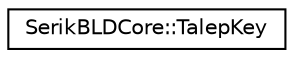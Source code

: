 digraph "Grafiksel Sınıf Hiyerarşisi"
{
 // LATEX_PDF_SIZE
  edge [fontname="Helvetica",fontsize="10",labelfontname="Helvetica",labelfontsize="10"];
  node [fontname="Helvetica",fontsize="10",shape=record];
  rankdir="LR";
  Node0 [label="SerikBLDCore::TalepKey",height=0.2,width=0.4,color="black", fillcolor="white", style="filled",URL="$d9/d00/class_serik_b_l_d_core_1_1_talep_key.html",tooltip=" "];
}
